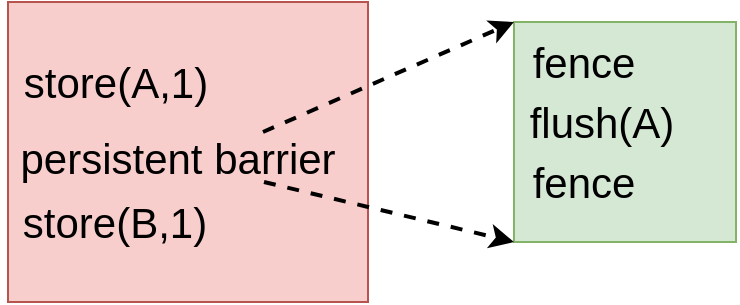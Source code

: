 <mxfile version="14.7.7" type="github">
  <diagram id="W-Z_8_CscDcX3xkJTdSB" name="Page-1">
    <mxGraphModel dx="1030" dy="630" grid="1" gridSize="10" guides="1" tooltips="1" connect="1" arrows="1" fold="1" page="1" pageScale="1" pageWidth="827" pageHeight="1169" math="0" shadow="0">
      <root>
        <mxCell id="0" />
        <mxCell id="1" parent="0" />
        <mxCell id="e4ZDavY-oTM8ZA2IYLAF-1" value="" style="rounded=0;whiteSpace=wrap;html=1;align=left;fontSize=21;fillColor=#f8cecc;strokeColor=#b85450;" vertex="1" parent="1">
          <mxGeometry x="50" y="180" width="180" height="150" as="geometry" />
        </mxCell>
        <mxCell id="e4ZDavY-oTM8ZA2IYLAF-2" value="" style="rounded=0;whiteSpace=wrap;html=1;fontSize=21;align=left;fillColor=#d5e8d4;strokeColor=#82b366;" vertex="1" parent="1">
          <mxGeometry x="303" y="190" width="111" height="110" as="geometry" />
        </mxCell>
        <mxCell id="e4ZDavY-oTM8ZA2IYLAF-3" value="persistent barrier" style="text;html=1;strokeColor=none;fillColor=none;align=center;verticalAlign=middle;whiteSpace=wrap;rounded=0;fontSize=21;" vertex="1" parent="1">
          <mxGeometry x="50" y="245" width="170" height="25" as="geometry" />
        </mxCell>
        <mxCell id="e4ZDavY-oTM8ZA2IYLAF-4" value="store(B,1)" style="text;html=1;strokeColor=none;fillColor=none;align=center;verticalAlign=middle;whiteSpace=wrap;rounded=0;fontSize=21;" vertex="1" parent="1">
          <mxGeometry x="46.25" y="280" width="115" height="20" as="geometry" />
        </mxCell>
        <mxCell id="e4ZDavY-oTM8ZA2IYLAF-5" value="store(A,1)" style="text;html=1;strokeColor=none;fillColor=none;align=center;verticalAlign=middle;whiteSpace=wrap;rounded=0;fontSize=21;" vertex="1" parent="1">
          <mxGeometry x="50" y="210" width="107.5" height="20" as="geometry" />
        </mxCell>
        <mxCell id="e4ZDavY-oTM8ZA2IYLAF-7" value="fence" style="text;html=1;strokeColor=none;fillColor=none;align=center;verticalAlign=middle;whiteSpace=wrap;rounded=0;fontSize=21;" vertex="1" parent="1">
          <mxGeometry x="303" y="200" width="70" height="20" as="geometry" />
        </mxCell>
        <mxCell id="e4ZDavY-oTM8ZA2IYLAF-8" value="flush(A)" style="text;html=1;strokeColor=none;fillColor=none;align=center;verticalAlign=middle;whiteSpace=wrap;rounded=0;fontSize=21;" vertex="1" parent="1">
          <mxGeometry x="302" y="230" width="90" height="20" as="geometry" />
        </mxCell>
        <mxCell id="e4ZDavY-oTM8ZA2IYLAF-9" value="fence" style="text;html=1;strokeColor=none;fillColor=none;align=center;verticalAlign=middle;whiteSpace=wrap;rounded=0;fontSize=21;" vertex="1" parent="1">
          <mxGeometry x="303" y="260" width="70" height="20" as="geometry" />
        </mxCell>
        <mxCell id="e4ZDavY-oTM8ZA2IYLAF-12" value="" style="endArrow=classic;html=1;fontSize=21;entryX=0;entryY=0;entryDx=0;entryDy=0;exitX=0.75;exitY=0;exitDx=0;exitDy=0;strokeWidth=2;dashed=1;" edge="1" parent="1" source="e4ZDavY-oTM8ZA2IYLAF-3" target="e4ZDavY-oTM8ZA2IYLAF-2">
          <mxGeometry width="50" height="50" relative="1" as="geometry">
            <mxPoint x="210" y="250" as="sourcePoint" />
            <mxPoint x="260" y="200" as="targetPoint" />
          </mxGeometry>
        </mxCell>
        <mxCell id="e4ZDavY-oTM8ZA2IYLAF-13" value="" style="endArrow=classic;html=1;fontSize=21;entryX=0;entryY=1;entryDx=0;entryDy=0;strokeWidth=2;dashed=1;" edge="1" parent="1" target="e4ZDavY-oTM8ZA2IYLAF-2">
          <mxGeometry width="50" height="50" relative="1" as="geometry">
            <mxPoint x="178" y="270" as="sourcePoint" />
            <mxPoint x="250" y="250" as="targetPoint" />
          </mxGeometry>
        </mxCell>
      </root>
    </mxGraphModel>
  </diagram>
</mxfile>
